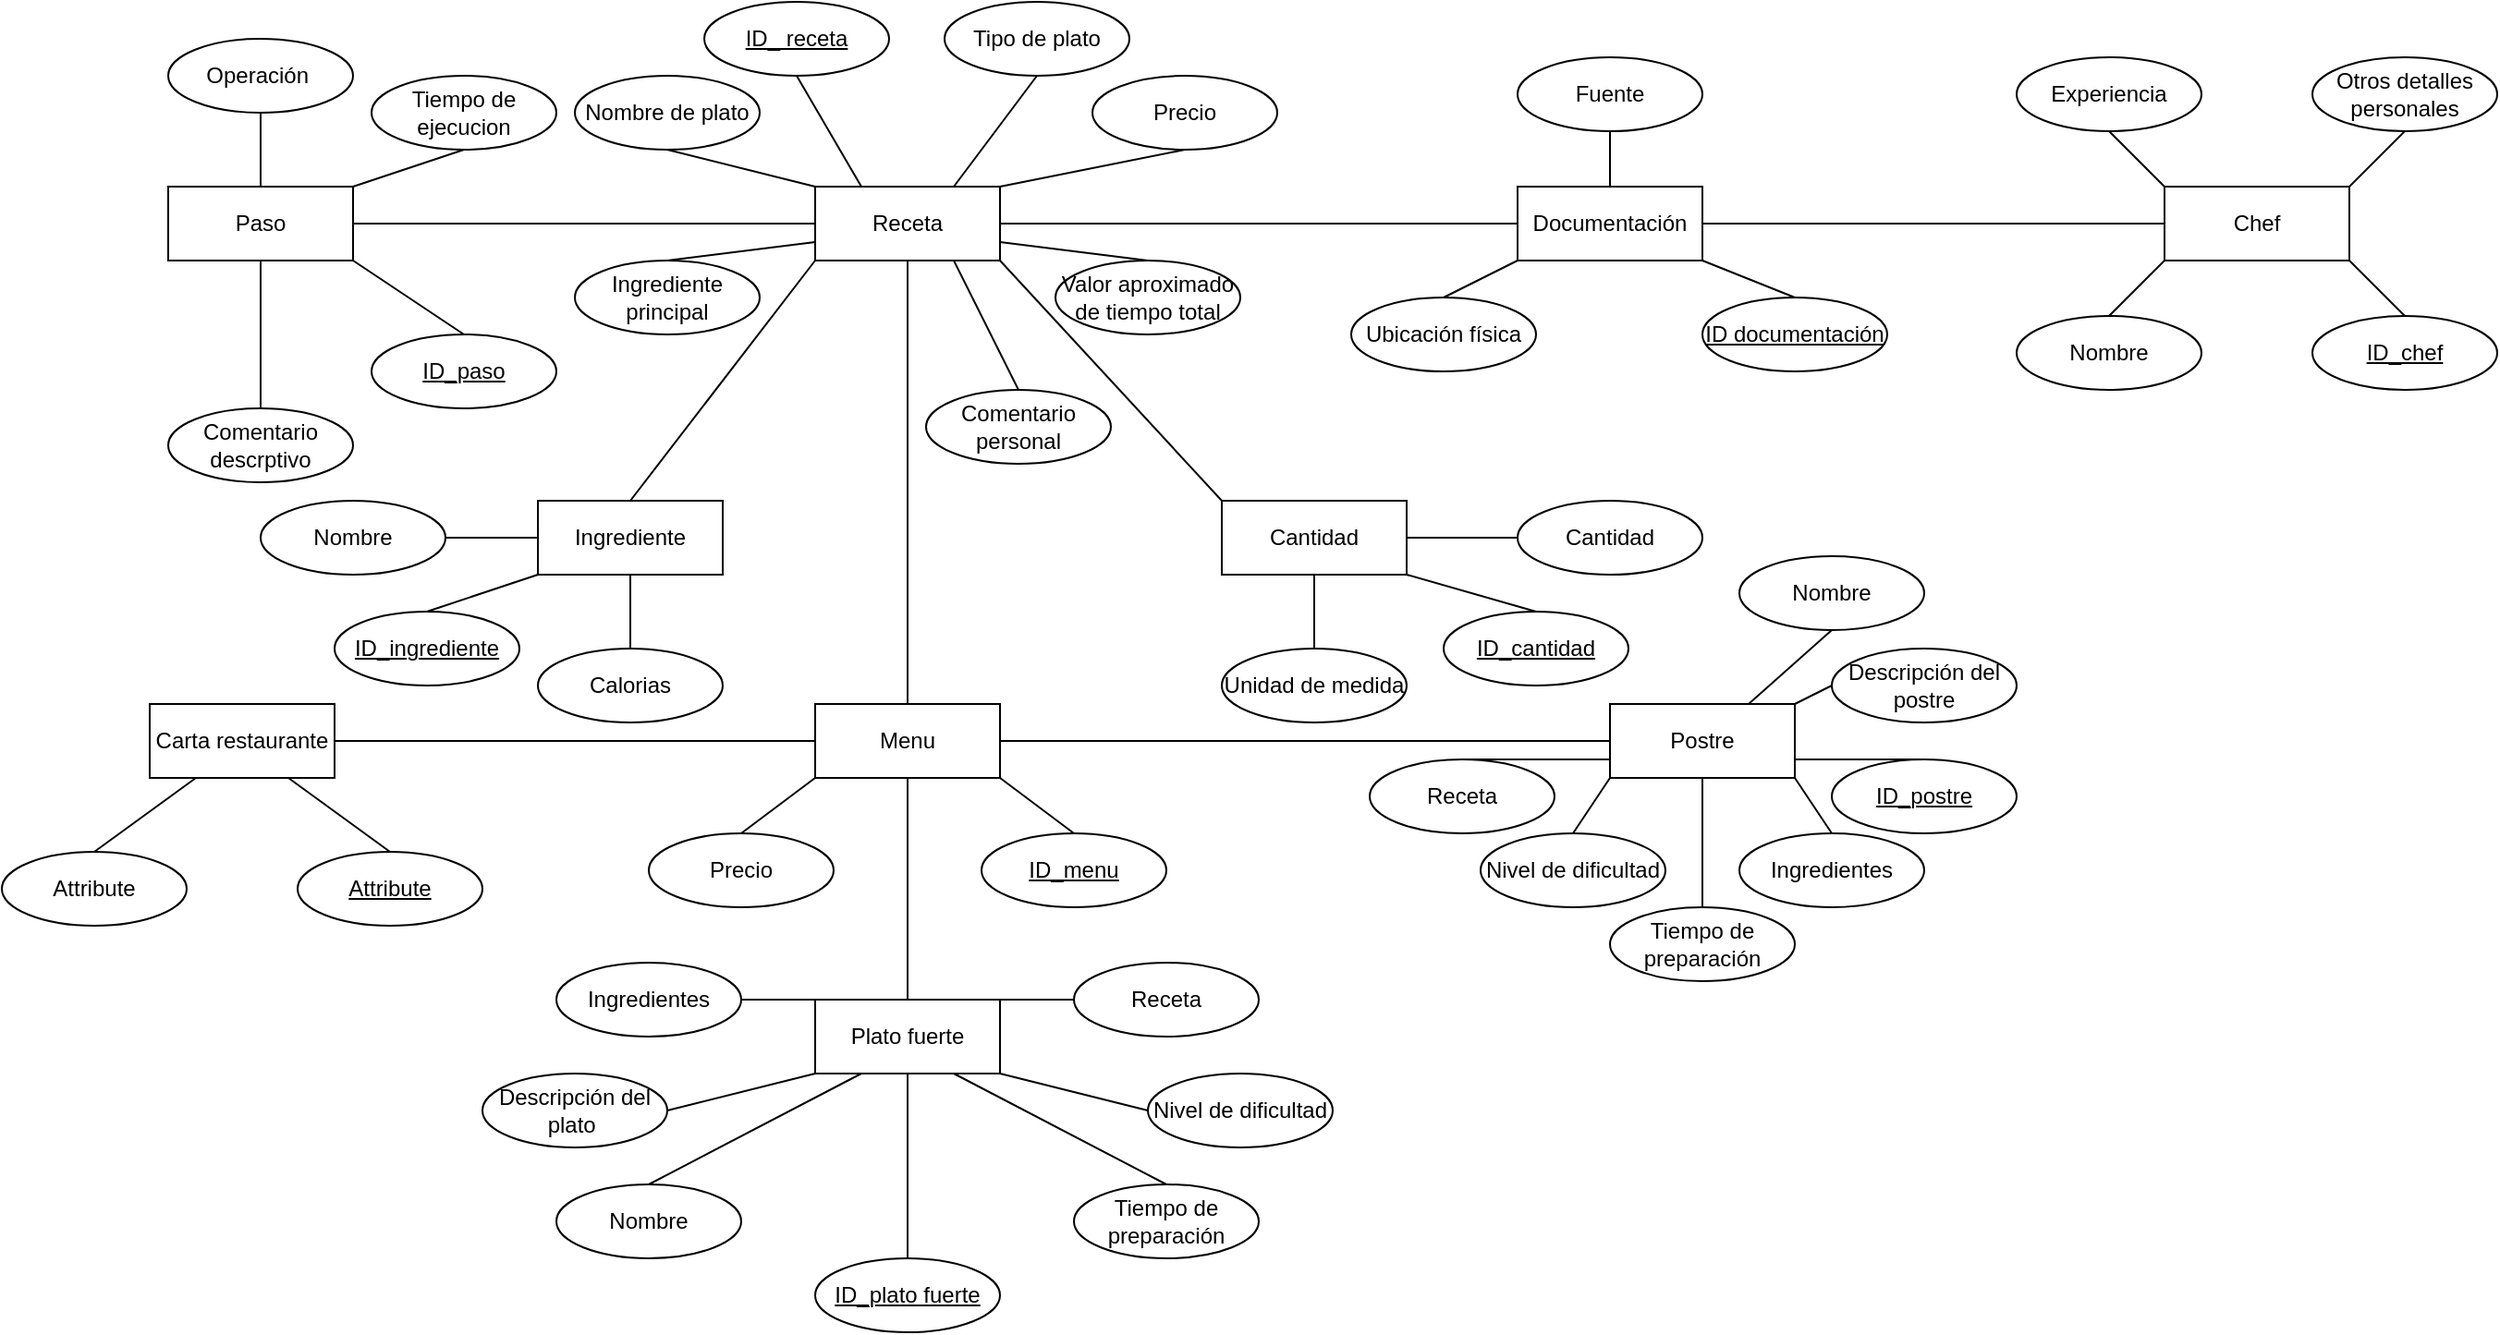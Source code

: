 <mxfile version="21.7.5" type="github">
  <diagram name="Página-1" id="WpppjGP0PGtrAGaSQEMt">
    <mxGraphModel dx="3762" dy="799" grid="1" gridSize="10" guides="1" tooltips="1" connect="1" arrows="1" fold="1" page="1" pageScale="1" pageWidth="2339" pageHeight="3300" math="0" shadow="0">
      <root>
        <mxCell id="0" />
        <mxCell id="1" parent="0" />
        <mxCell id="EsJg2valcOXyx8a7mF_P-2" value="Receta" style="whiteSpace=wrap;html=1;align=center;" vertex="1" parent="1">
          <mxGeometry x="430" y="160" width="100" height="40" as="geometry" />
        </mxCell>
        <mxCell id="EsJg2valcOXyx8a7mF_P-3" value="Paso" style="whiteSpace=wrap;html=1;align=center;" vertex="1" parent="1">
          <mxGeometry x="80" y="160" width="100" height="40" as="geometry" />
        </mxCell>
        <mxCell id="EsJg2valcOXyx8a7mF_P-4" value="Documentación" style="whiteSpace=wrap;html=1;align=center;" vertex="1" parent="1">
          <mxGeometry x="810" y="160" width="100" height="40" as="geometry" />
        </mxCell>
        <mxCell id="EsJg2valcOXyx8a7mF_P-5" value="Chef&lt;br&gt;" style="whiteSpace=wrap;html=1;align=center;" vertex="1" parent="1">
          <mxGeometry x="1160" y="160" width="100" height="40" as="geometry" />
        </mxCell>
        <mxCell id="EsJg2valcOXyx8a7mF_P-7" value="ID_ receta" style="ellipse;whiteSpace=wrap;html=1;align=center;fontStyle=4;" vertex="1" parent="1">
          <mxGeometry x="370" y="60" width="100" height="40" as="geometry" />
        </mxCell>
        <mxCell id="EsJg2valcOXyx8a7mF_P-8" value="Nombre de plato" style="ellipse;whiteSpace=wrap;html=1;align=center;" vertex="1" parent="1">
          <mxGeometry x="300" y="100" width="100" height="40" as="geometry" />
        </mxCell>
        <mxCell id="EsJg2valcOXyx8a7mF_P-9" value="Tipo de plato" style="ellipse;whiteSpace=wrap;html=1;align=center;" vertex="1" parent="1">
          <mxGeometry x="500" y="60" width="100" height="40" as="geometry" />
        </mxCell>
        <mxCell id="EsJg2valcOXyx8a7mF_P-10" value="Ingrediente principal" style="ellipse;whiteSpace=wrap;html=1;align=center;" vertex="1" parent="1">
          <mxGeometry x="300" y="200" width="100" height="40" as="geometry" />
        </mxCell>
        <mxCell id="EsJg2valcOXyx8a7mF_P-11" value="Precio" style="ellipse;whiteSpace=wrap;html=1;align=center;" vertex="1" parent="1">
          <mxGeometry x="580" y="100" width="100" height="40" as="geometry" />
        </mxCell>
        <mxCell id="EsJg2valcOXyx8a7mF_P-12" value="Comentario personal" style="ellipse;whiteSpace=wrap;html=1;align=center;" vertex="1" parent="1">
          <mxGeometry x="490" y="270" width="100" height="40" as="geometry" />
        </mxCell>
        <mxCell id="EsJg2valcOXyx8a7mF_P-13" value="Valor aproximado de tiempo total" style="ellipse;whiteSpace=wrap;html=1;align=center;" vertex="1" parent="1">
          <mxGeometry x="560" y="200" width="100" height="40" as="geometry" />
        </mxCell>
        <mxCell id="EsJg2valcOXyx8a7mF_P-15" value="" style="endArrow=none;html=1;rounded=0;exitX=0.5;exitY=1;exitDx=0;exitDy=0;entryX=0.25;entryY=0;entryDx=0;entryDy=0;" edge="1" parent="1" source="EsJg2valcOXyx8a7mF_P-7" target="EsJg2valcOXyx8a7mF_P-2">
          <mxGeometry relative="1" as="geometry">
            <mxPoint x="430" y="210" as="sourcePoint" />
            <mxPoint x="590" y="210" as="targetPoint" />
          </mxGeometry>
        </mxCell>
        <mxCell id="EsJg2valcOXyx8a7mF_P-16" value="" style="endArrow=none;html=1;rounded=0;entryX=0;entryY=0;entryDx=0;entryDy=0;exitX=0.5;exitY=1;exitDx=0;exitDy=0;" edge="1" parent="1" source="EsJg2valcOXyx8a7mF_P-8" target="EsJg2valcOXyx8a7mF_P-2">
          <mxGeometry relative="1" as="geometry">
            <mxPoint x="430" y="120" as="sourcePoint" />
            <mxPoint x="590" y="210" as="targetPoint" />
          </mxGeometry>
        </mxCell>
        <mxCell id="EsJg2valcOXyx8a7mF_P-17" value="" style="endArrow=none;html=1;rounded=0;entryX=0.5;entryY=1;entryDx=0;entryDy=0;exitX=0.75;exitY=0;exitDx=0;exitDy=0;" edge="1" parent="1" source="EsJg2valcOXyx8a7mF_P-2" target="EsJg2valcOXyx8a7mF_P-9">
          <mxGeometry relative="1" as="geometry">
            <mxPoint x="430" y="210" as="sourcePoint" />
            <mxPoint x="590" y="210" as="targetPoint" />
          </mxGeometry>
        </mxCell>
        <mxCell id="EsJg2valcOXyx8a7mF_P-19" value="" style="endArrow=none;html=1;rounded=0;exitX=0.5;exitY=0;exitDx=0;exitDy=0;entryX=0;entryY=0.75;entryDx=0;entryDy=0;" edge="1" parent="1" source="EsJg2valcOXyx8a7mF_P-10" target="EsJg2valcOXyx8a7mF_P-2">
          <mxGeometry relative="1" as="geometry">
            <mxPoint x="430" y="210" as="sourcePoint" />
            <mxPoint x="590" y="210" as="targetPoint" />
          </mxGeometry>
        </mxCell>
        <mxCell id="EsJg2valcOXyx8a7mF_P-20" value="" style="endArrow=none;html=1;rounded=0;entryX=0.5;entryY=1;entryDx=0;entryDy=0;exitX=1;exitY=0;exitDx=0;exitDy=0;" edge="1" parent="1" source="EsJg2valcOXyx8a7mF_P-2" target="EsJg2valcOXyx8a7mF_P-11">
          <mxGeometry relative="1" as="geometry">
            <mxPoint x="430" y="210" as="sourcePoint" />
            <mxPoint x="590" y="210" as="targetPoint" />
          </mxGeometry>
        </mxCell>
        <mxCell id="EsJg2valcOXyx8a7mF_P-21" value="" style="endArrow=none;html=1;rounded=0;exitX=0.5;exitY=0;exitDx=0;exitDy=0;entryX=0.75;entryY=1;entryDx=0;entryDy=0;" edge="1" parent="1" source="EsJg2valcOXyx8a7mF_P-12" target="EsJg2valcOXyx8a7mF_P-2">
          <mxGeometry relative="1" as="geometry">
            <mxPoint x="430" y="210" as="sourcePoint" />
            <mxPoint x="590" y="210" as="targetPoint" />
          </mxGeometry>
        </mxCell>
        <mxCell id="EsJg2valcOXyx8a7mF_P-22" value="" style="endArrow=none;html=1;rounded=0;entryX=0.5;entryY=0;entryDx=0;entryDy=0;exitX=1;exitY=0.75;exitDx=0;exitDy=0;" edge="1" parent="1" source="EsJg2valcOXyx8a7mF_P-2" target="EsJg2valcOXyx8a7mF_P-13">
          <mxGeometry relative="1" as="geometry">
            <mxPoint x="430" y="210" as="sourcePoint" />
            <mxPoint x="590" y="210" as="targetPoint" />
          </mxGeometry>
        </mxCell>
        <mxCell id="EsJg2valcOXyx8a7mF_P-23" value="Operación&amp;nbsp;" style="ellipse;whiteSpace=wrap;html=1;align=center;" vertex="1" parent="1">
          <mxGeometry x="80" y="80" width="100" height="40" as="geometry" />
        </mxCell>
        <mxCell id="EsJg2valcOXyx8a7mF_P-24" value="Tiempo de ejecucion" style="ellipse;whiteSpace=wrap;html=1;align=center;" vertex="1" parent="1">
          <mxGeometry x="190" y="100" width="100" height="40" as="geometry" />
        </mxCell>
        <mxCell id="EsJg2valcOXyx8a7mF_P-26" value="Comentario descrptivo" style="ellipse;whiteSpace=wrap;html=1;align=center;" vertex="1" parent="1">
          <mxGeometry x="80" y="280" width="100" height="40" as="geometry" />
        </mxCell>
        <mxCell id="EsJg2valcOXyx8a7mF_P-27" value="ID_paso" style="ellipse;whiteSpace=wrap;html=1;align=center;fontStyle=4;" vertex="1" parent="1">
          <mxGeometry x="190" y="240" width="100" height="40" as="geometry" />
        </mxCell>
        <mxCell id="EsJg2valcOXyx8a7mF_P-28" value="" style="endArrow=none;html=1;rounded=0;exitX=0.5;exitY=1;exitDx=0;exitDy=0;entryX=0.5;entryY=0;entryDx=0;entryDy=0;" edge="1" parent="1" source="EsJg2valcOXyx8a7mF_P-23" target="EsJg2valcOXyx8a7mF_P-3">
          <mxGeometry relative="1" as="geometry">
            <mxPoint x="430" y="210" as="sourcePoint" />
            <mxPoint x="590" y="210" as="targetPoint" />
          </mxGeometry>
        </mxCell>
        <mxCell id="EsJg2valcOXyx8a7mF_P-29" value="" style="endArrow=none;html=1;rounded=0;exitX=0.5;exitY=1;exitDx=0;exitDy=0;entryX=1;entryY=0;entryDx=0;entryDy=0;" edge="1" parent="1" source="EsJg2valcOXyx8a7mF_P-24" target="EsJg2valcOXyx8a7mF_P-3">
          <mxGeometry relative="1" as="geometry">
            <mxPoint x="430" y="210" as="sourcePoint" />
            <mxPoint x="590" y="210" as="targetPoint" />
          </mxGeometry>
        </mxCell>
        <mxCell id="EsJg2valcOXyx8a7mF_P-31" value="" style="endArrow=none;html=1;rounded=0;exitX=0.5;exitY=1;exitDx=0;exitDy=0;entryX=0.5;entryY=0;entryDx=0;entryDy=0;" edge="1" parent="1" source="EsJg2valcOXyx8a7mF_P-3" target="EsJg2valcOXyx8a7mF_P-26">
          <mxGeometry relative="1" as="geometry">
            <mxPoint x="430" y="210" as="sourcePoint" />
            <mxPoint x="230" y="290" as="targetPoint" />
          </mxGeometry>
        </mxCell>
        <mxCell id="EsJg2valcOXyx8a7mF_P-32" value="" style="endArrow=none;html=1;rounded=0;exitX=1;exitY=1;exitDx=0;exitDy=0;entryX=0.5;entryY=0;entryDx=0;entryDy=0;" edge="1" parent="1" source="EsJg2valcOXyx8a7mF_P-3" target="EsJg2valcOXyx8a7mF_P-27">
          <mxGeometry relative="1" as="geometry">
            <mxPoint x="430" y="210" as="sourcePoint" />
            <mxPoint x="590" y="210" as="targetPoint" />
          </mxGeometry>
        </mxCell>
        <mxCell id="EsJg2valcOXyx8a7mF_P-33" value="Fuente" style="ellipse;whiteSpace=wrap;html=1;align=center;" vertex="1" parent="1">
          <mxGeometry x="810" y="90" width="100" height="40" as="geometry" />
        </mxCell>
        <mxCell id="EsJg2valcOXyx8a7mF_P-34" value="Ubicación física" style="ellipse;whiteSpace=wrap;html=1;align=center;" vertex="1" parent="1">
          <mxGeometry x="720" y="220" width="100" height="40" as="geometry" />
        </mxCell>
        <mxCell id="EsJg2valcOXyx8a7mF_P-35" value="ID documentación" style="ellipse;whiteSpace=wrap;html=1;align=center;fontStyle=4;" vertex="1" parent="1">
          <mxGeometry x="910" y="220" width="100" height="40" as="geometry" />
        </mxCell>
        <mxCell id="EsJg2valcOXyx8a7mF_P-36" value="" style="endArrow=none;html=1;rounded=0;entryX=0.5;entryY=1;entryDx=0;entryDy=0;exitX=0.5;exitY=0;exitDx=0;exitDy=0;" edge="1" parent="1" source="EsJg2valcOXyx8a7mF_P-4" target="EsJg2valcOXyx8a7mF_P-33">
          <mxGeometry relative="1" as="geometry">
            <mxPoint x="690" y="210" as="sourcePoint" />
            <mxPoint x="850" y="210" as="targetPoint" />
          </mxGeometry>
        </mxCell>
        <mxCell id="EsJg2valcOXyx8a7mF_P-37" value="" style="endArrow=none;html=1;rounded=0;entryX=0;entryY=1;entryDx=0;entryDy=0;exitX=0.5;exitY=0;exitDx=0;exitDy=0;" edge="1" parent="1" source="EsJg2valcOXyx8a7mF_P-34" target="EsJg2valcOXyx8a7mF_P-4">
          <mxGeometry relative="1" as="geometry">
            <mxPoint x="690" y="210" as="sourcePoint" />
            <mxPoint x="850" y="210" as="targetPoint" />
          </mxGeometry>
        </mxCell>
        <mxCell id="EsJg2valcOXyx8a7mF_P-38" value="" style="endArrow=none;html=1;rounded=0;entryX=1;entryY=1;entryDx=0;entryDy=0;exitX=0.5;exitY=0;exitDx=0;exitDy=0;" edge="1" parent="1" source="EsJg2valcOXyx8a7mF_P-35" target="EsJg2valcOXyx8a7mF_P-4">
          <mxGeometry relative="1" as="geometry">
            <mxPoint x="690" y="210" as="sourcePoint" />
            <mxPoint x="850" y="210" as="targetPoint" />
          </mxGeometry>
        </mxCell>
        <mxCell id="EsJg2valcOXyx8a7mF_P-39" value="Experiencia" style="ellipse;whiteSpace=wrap;html=1;align=center;" vertex="1" parent="1">
          <mxGeometry x="1080" y="90" width="100" height="40" as="geometry" />
        </mxCell>
        <mxCell id="EsJg2valcOXyx8a7mF_P-40" value="Otros detalles personales" style="ellipse;whiteSpace=wrap;html=1;align=center;" vertex="1" parent="1">
          <mxGeometry x="1240" y="90" width="100" height="40" as="geometry" />
        </mxCell>
        <mxCell id="EsJg2valcOXyx8a7mF_P-41" value="Nombre" style="ellipse;whiteSpace=wrap;html=1;align=center;" vertex="1" parent="1">
          <mxGeometry x="1080" y="230" width="100" height="40" as="geometry" />
        </mxCell>
        <mxCell id="EsJg2valcOXyx8a7mF_P-42" value="ID_chef" style="ellipse;whiteSpace=wrap;html=1;align=center;fontStyle=4;" vertex="1" parent="1">
          <mxGeometry x="1240" y="230" width="100" height="40" as="geometry" />
        </mxCell>
        <mxCell id="EsJg2valcOXyx8a7mF_P-43" value="" style="endArrow=none;html=1;rounded=0;entryX=0.5;entryY=1;entryDx=0;entryDy=0;exitX=0;exitY=0;exitDx=0;exitDy=0;" edge="1" parent="1" source="EsJg2valcOXyx8a7mF_P-5" target="EsJg2valcOXyx8a7mF_P-39">
          <mxGeometry relative="1" as="geometry">
            <mxPoint x="690" y="210" as="sourcePoint" />
            <mxPoint x="850" y="210" as="targetPoint" />
          </mxGeometry>
        </mxCell>
        <mxCell id="EsJg2valcOXyx8a7mF_P-44" value="" style="endArrow=none;html=1;rounded=0;entryX=0.5;entryY=1;entryDx=0;entryDy=0;exitX=1;exitY=0;exitDx=0;exitDy=0;" edge="1" parent="1" source="EsJg2valcOXyx8a7mF_P-5" target="EsJg2valcOXyx8a7mF_P-40">
          <mxGeometry relative="1" as="geometry">
            <mxPoint x="690" y="210" as="sourcePoint" />
            <mxPoint x="850" y="210" as="targetPoint" />
          </mxGeometry>
        </mxCell>
        <mxCell id="EsJg2valcOXyx8a7mF_P-45" value="" style="endArrow=none;html=1;rounded=0;entryX=0;entryY=1;entryDx=0;entryDy=0;exitX=0.5;exitY=0;exitDx=0;exitDy=0;" edge="1" parent="1" source="EsJg2valcOXyx8a7mF_P-41" target="EsJg2valcOXyx8a7mF_P-5">
          <mxGeometry relative="1" as="geometry">
            <mxPoint x="690" y="210" as="sourcePoint" />
            <mxPoint x="850" y="210" as="targetPoint" />
          </mxGeometry>
        </mxCell>
        <mxCell id="EsJg2valcOXyx8a7mF_P-46" value="" style="endArrow=none;html=1;rounded=0;entryX=1;entryY=1;entryDx=0;entryDy=0;exitX=0.5;exitY=0;exitDx=0;exitDy=0;" edge="1" parent="1" source="EsJg2valcOXyx8a7mF_P-42" target="EsJg2valcOXyx8a7mF_P-5">
          <mxGeometry relative="1" as="geometry">
            <mxPoint x="690" y="210" as="sourcePoint" />
            <mxPoint x="850" y="210" as="targetPoint" />
          </mxGeometry>
        </mxCell>
        <mxCell id="EsJg2valcOXyx8a7mF_P-47" value="Ingrediente" style="whiteSpace=wrap;html=1;align=center;" vertex="1" parent="1">
          <mxGeometry x="280" y="330" width="100" height="40" as="geometry" />
        </mxCell>
        <mxCell id="EsJg2valcOXyx8a7mF_P-48" value="" style="endArrow=none;html=1;rounded=0;exitX=0.5;exitY=0;exitDx=0;exitDy=0;entryX=0;entryY=1;entryDx=0;entryDy=0;" edge="1" parent="1" source="EsJg2valcOXyx8a7mF_P-47" target="EsJg2valcOXyx8a7mF_P-2">
          <mxGeometry relative="1" as="geometry">
            <mxPoint x="630" y="210" as="sourcePoint" />
            <mxPoint x="790" y="210" as="targetPoint" />
          </mxGeometry>
        </mxCell>
        <mxCell id="EsJg2valcOXyx8a7mF_P-50" value="Cantidad" style="whiteSpace=wrap;html=1;align=center;" vertex="1" parent="1">
          <mxGeometry x="650" y="330" width="100" height="40" as="geometry" />
        </mxCell>
        <mxCell id="EsJg2valcOXyx8a7mF_P-51" value="" style="endArrow=none;html=1;rounded=0;exitX=1;exitY=1;exitDx=0;exitDy=0;entryX=0;entryY=0;entryDx=0;entryDy=0;" edge="1" parent="1" source="EsJg2valcOXyx8a7mF_P-2" target="EsJg2valcOXyx8a7mF_P-50">
          <mxGeometry relative="1" as="geometry">
            <mxPoint x="630" y="210" as="sourcePoint" />
            <mxPoint x="670" y="290" as="targetPoint" />
          </mxGeometry>
        </mxCell>
        <mxCell id="EsJg2valcOXyx8a7mF_P-52" value="Menu&lt;br&gt;" style="whiteSpace=wrap;html=1;align=center;" vertex="1" parent="1">
          <mxGeometry x="430" y="440" width="100" height="40" as="geometry" />
        </mxCell>
        <mxCell id="EsJg2valcOXyx8a7mF_P-53" value="" style="endArrow=none;html=1;rounded=0;exitX=1;exitY=0.5;exitDx=0;exitDy=0;entryX=0;entryY=0.5;entryDx=0;entryDy=0;" edge="1" parent="1" source="EsJg2valcOXyx8a7mF_P-3" target="EsJg2valcOXyx8a7mF_P-2">
          <mxGeometry relative="1" as="geometry">
            <mxPoint x="630" y="350" as="sourcePoint" />
            <mxPoint x="790" y="350" as="targetPoint" />
          </mxGeometry>
        </mxCell>
        <mxCell id="EsJg2valcOXyx8a7mF_P-54" value="" style="endArrow=none;html=1;rounded=0;exitX=1;exitY=0.5;exitDx=0;exitDy=0;entryX=0;entryY=0.5;entryDx=0;entryDy=0;" edge="1" parent="1" source="EsJg2valcOXyx8a7mF_P-2" target="EsJg2valcOXyx8a7mF_P-4">
          <mxGeometry relative="1" as="geometry">
            <mxPoint x="630" y="350" as="sourcePoint" />
            <mxPoint x="790" y="350" as="targetPoint" />
          </mxGeometry>
        </mxCell>
        <mxCell id="EsJg2valcOXyx8a7mF_P-55" value="" style="endArrow=none;html=1;rounded=0;exitX=1;exitY=0.5;exitDx=0;exitDy=0;entryX=0;entryY=0.5;entryDx=0;entryDy=0;" edge="1" parent="1" source="EsJg2valcOXyx8a7mF_P-4" target="EsJg2valcOXyx8a7mF_P-5">
          <mxGeometry relative="1" as="geometry">
            <mxPoint x="630" y="350" as="sourcePoint" />
            <mxPoint x="790" y="350" as="targetPoint" />
          </mxGeometry>
        </mxCell>
        <mxCell id="EsJg2valcOXyx8a7mF_P-56" value="Nombre" style="ellipse;whiteSpace=wrap;html=1;align=center;" vertex="1" parent="1">
          <mxGeometry x="130" y="330" width="100" height="40" as="geometry" />
        </mxCell>
        <mxCell id="EsJg2valcOXyx8a7mF_P-57" value="Calorias" style="ellipse;whiteSpace=wrap;html=1;align=center;" vertex="1" parent="1">
          <mxGeometry x="280" y="410" width="100" height="40" as="geometry" />
        </mxCell>
        <mxCell id="EsJg2valcOXyx8a7mF_P-58" value="ID_ingrediente" style="ellipse;whiteSpace=wrap;html=1;align=center;fontStyle=4;" vertex="1" parent="1">
          <mxGeometry x="170" y="390" width="100" height="40" as="geometry" />
        </mxCell>
        <mxCell id="EsJg2valcOXyx8a7mF_P-59" value="" style="endArrow=none;html=1;rounded=0;exitX=1;exitY=0.5;exitDx=0;exitDy=0;entryX=0;entryY=0.5;entryDx=0;entryDy=0;" edge="1" parent="1" source="EsJg2valcOXyx8a7mF_P-56" target="EsJg2valcOXyx8a7mF_P-47">
          <mxGeometry relative="1" as="geometry">
            <mxPoint x="630" y="350" as="sourcePoint" />
            <mxPoint x="790" y="350" as="targetPoint" />
          </mxGeometry>
        </mxCell>
        <mxCell id="EsJg2valcOXyx8a7mF_P-60" value="" style="endArrow=none;html=1;rounded=0;exitX=0.5;exitY=0;exitDx=0;exitDy=0;entryX=0;entryY=1;entryDx=0;entryDy=0;" edge="1" parent="1" source="EsJg2valcOXyx8a7mF_P-58" target="EsJg2valcOXyx8a7mF_P-47">
          <mxGeometry relative="1" as="geometry">
            <mxPoint x="630" y="350" as="sourcePoint" />
            <mxPoint x="790" y="350" as="targetPoint" />
          </mxGeometry>
        </mxCell>
        <mxCell id="EsJg2valcOXyx8a7mF_P-61" value="" style="endArrow=none;html=1;rounded=0;exitX=0.5;exitY=0;exitDx=0;exitDy=0;entryX=0.5;entryY=1;entryDx=0;entryDy=0;" edge="1" parent="1" source="EsJg2valcOXyx8a7mF_P-57" target="EsJg2valcOXyx8a7mF_P-47">
          <mxGeometry relative="1" as="geometry">
            <mxPoint x="630" y="350" as="sourcePoint" />
            <mxPoint x="790" y="350" as="targetPoint" />
          </mxGeometry>
        </mxCell>
        <mxCell id="EsJg2valcOXyx8a7mF_P-62" value="Cantidad" style="ellipse;whiteSpace=wrap;html=1;align=center;" vertex="1" parent="1">
          <mxGeometry x="810" y="330" width="100" height="40" as="geometry" />
        </mxCell>
        <mxCell id="EsJg2valcOXyx8a7mF_P-63" value="ID_cantidad" style="ellipse;whiteSpace=wrap;html=1;align=center;fontStyle=4;" vertex="1" parent="1">
          <mxGeometry x="770" y="390" width="100" height="40" as="geometry" />
        </mxCell>
        <mxCell id="EsJg2valcOXyx8a7mF_P-64" value="Unidad de medida" style="ellipse;whiteSpace=wrap;html=1;align=center;" vertex="1" parent="1">
          <mxGeometry x="650" y="410" width="100" height="40" as="geometry" />
        </mxCell>
        <mxCell id="EsJg2valcOXyx8a7mF_P-65" value="" style="endArrow=none;html=1;rounded=0;exitX=0.5;exitY=0;exitDx=0;exitDy=0;entryX=0.5;entryY=1;entryDx=0;entryDy=0;" edge="1" parent="1" source="EsJg2valcOXyx8a7mF_P-64" target="EsJg2valcOXyx8a7mF_P-50">
          <mxGeometry relative="1" as="geometry">
            <mxPoint x="630" y="350" as="sourcePoint" />
            <mxPoint x="790" y="350" as="targetPoint" />
          </mxGeometry>
        </mxCell>
        <mxCell id="EsJg2valcOXyx8a7mF_P-66" value="" style="endArrow=none;html=1;rounded=0;entryX=0.5;entryY=0;entryDx=0;entryDy=0;exitX=1;exitY=1;exitDx=0;exitDy=0;" edge="1" parent="1" source="EsJg2valcOXyx8a7mF_P-50" target="EsJg2valcOXyx8a7mF_P-63">
          <mxGeometry relative="1" as="geometry">
            <mxPoint x="630" y="350" as="sourcePoint" />
            <mxPoint x="790" y="350" as="targetPoint" />
          </mxGeometry>
        </mxCell>
        <mxCell id="EsJg2valcOXyx8a7mF_P-67" value="" style="endArrow=none;html=1;rounded=0;entryX=0;entryY=0.5;entryDx=0;entryDy=0;exitX=1;exitY=0.5;exitDx=0;exitDy=0;" edge="1" parent="1" source="EsJg2valcOXyx8a7mF_P-50" target="EsJg2valcOXyx8a7mF_P-62">
          <mxGeometry relative="1" as="geometry">
            <mxPoint x="630" y="350" as="sourcePoint" />
            <mxPoint x="790" y="350" as="targetPoint" />
          </mxGeometry>
        </mxCell>
        <mxCell id="EsJg2valcOXyx8a7mF_P-68" value="Precio" style="ellipse;whiteSpace=wrap;html=1;align=center;" vertex="1" parent="1">
          <mxGeometry x="340" y="510" width="100" height="40" as="geometry" />
        </mxCell>
        <mxCell id="EsJg2valcOXyx8a7mF_P-69" value="ID_menu" style="ellipse;whiteSpace=wrap;html=1;align=center;fontStyle=4;" vertex="1" parent="1">
          <mxGeometry x="520" y="510" width="100" height="40" as="geometry" />
        </mxCell>
        <mxCell id="EsJg2valcOXyx8a7mF_P-70" value="" style="endArrow=none;html=1;rounded=0;exitX=0.5;exitY=0;exitDx=0;exitDy=0;entryX=0;entryY=1;entryDx=0;entryDy=0;" edge="1" parent="1" source="EsJg2valcOXyx8a7mF_P-68" target="EsJg2valcOXyx8a7mF_P-52">
          <mxGeometry relative="1" as="geometry">
            <mxPoint x="630" y="350" as="sourcePoint" />
            <mxPoint x="790" y="350" as="targetPoint" />
          </mxGeometry>
        </mxCell>
        <mxCell id="EsJg2valcOXyx8a7mF_P-71" value="" style="endArrow=none;html=1;rounded=0;exitX=1;exitY=1;exitDx=0;exitDy=0;entryX=0.5;entryY=0;entryDx=0;entryDy=0;" edge="1" parent="1" source="EsJg2valcOXyx8a7mF_P-52" target="EsJg2valcOXyx8a7mF_P-69">
          <mxGeometry relative="1" as="geometry">
            <mxPoint x="630" y="350" as="sourcePoint" />
            <mxPoint x="790" y="350" as="targetPoint" />
          </mxGeometry>
        </mxCell>
        <mxCell id="EsJg2valcOXyx8a7mF_P-72" value="" style="endArrow=none;html=1;rounded=0;exitX=0.5;exitY=0;exitDx=0;exitDy=0;entryX=0.5;entryY=1;entryDx=0;entryDy=0;" edge="1" parent="1" source="EsJg2valcOXyx8a7mF_P-52" target="EsJg2valcOXyx8a7mF_P-2">
          <mxGeometry relative="1" as="geometry">
            <mxPoint x="630" y="350" as="sourcePoint" />
            <mxPoint x="790" y="350" as="targetPoint" />
          </mxGeometry>
        </mxCell>
        <mxCell id="EsJg2valcOXyx8a7mF_P-73" value="Carta restaurante" style="whiteSpace=wrap;html=1;align=center;" vertex="1" parent="1">
          <mxGeometry x="70" y="440" width="100" height="40" as="geometry" />
        </mxCell>
        <mxCell id="EsJg2valcOXyx8a7mF_P-74" value="Attribute" style="ellipse;whiteSpace=wrap;html=1;align=center;" vertex="1" parent="1">
          <mxGeometry x="-10" y="520" width="100" height="40" as="geometry" />
        </mxCell>
        <mxCell id="EsJg2valcOXyx8a7mF_P-75" value="Attribute" style="ellipse;whiteSpace=wrap;html=1;align=center;fontStyle=4;" vertex="1" parent="1">
          <mxGeometry x="150" y="520" width="100" height="40" as="geometry" />
        </mxCell>
        <mxCell id="EsJg2valcOXyx8a7mF_P-76" value="" style="endArrow=none;html=1;rounded=0;exitX=0.5;exitY=0;exitDx=0;exitDy=0;entryX=0.25;entryY=1;entryDx=0;entryDy=0;" edge="1" parent="1" source="EsJg2valcOXyx8a7mF_P-74" target="EsJg2valcOXyx8a7mF_P-73">
          <mxGeometry relative="1" as="geometry">
            <mxPoint x="630" y="350" as="sourcePoint" />
            <mxPoint x="790" y="350" as="targetPoint" />
          </mxGeometry>
        </mxCell>
        <mxCell id="EsJg2valcOXyx8a7mF_P-77" value="" style="endArrow=none;html=1;rounded=0;exitX=0.5;exitY=0;exitDx=0;exitDy=0;entryX=0.75;entryY=1;entryDx=0;entryDy=0;" edge="1" parent="1" source="EsJg2valcOXyx8a7mF_P-75" target="EsJg2valcOXyx8a7mF_P-73">
          <mxGeometry relative="1" as="geometry">
            <mxPoint x="630" y="350" as="sourcePoint" />
            <mxPoint x="790" y="350" as="targetPoint" />
          </mxGeometry>
        </mxCell>
        <mxCell id="EsJg2valcOXyx8a7mF_P-78" value="" style="endArrow=none;html=1;rounded=0;exitX=1;exitY=0.5;exitDx=0;exitDy=0;entryX=0;entryY=0.5;entryDx=0;entryDy=0;" edge="1" parent="1" source="EsJg2valcOXyx8a7mF_P-73" target="EsJg2valcOXyx8a7mF_P-52">
          <mxGeometry relative="1" as="geometry">
            <mxPoint x="630" y="350" as="sourcePoint" />
            <mxPoint x="790" y="350" as="targetPoint" />
          </mxGeometry>
        </mxCell>
        <mxCell id="EsJg2valcOXyx8a7mF_P-79" value="Postre" style="whiteSpace=wrap;html=1;align=center;" vertex="1" parent="1">
          <mxGeometry x="860" y="440" width="100" height="40" as="geometry" />
        </mxCell>
        <mxCell id="EsJg2valcOXyx8a7mF_P-80" value="Receta" style="ellipse;whiteSpace=wrap;html=1;align=center;" vertex="1" parent="1">
          <mxGeometry x="730" y="470" width="100" height="40" as="geometry" />
        </mxCell>
        <mxCell id="EsJg2valcOXyx8a7mF_P-81" value="Nivel de dificultad" style="ellipse;whiteSpace=wrap;html=1;align=center;" vertex="1" parent="1">
          <mxGeometry x="790" y="510" width="100" height="40" as="geometry" />
        </mxCell>
        <mxCell id="EsJg2valcOXyx8a7mF_P-82" value="Tiempo de preparación" style="ellipse;whiteSpace=wrap;html=1;align=center;" vertex="1" parent="1">
          <mxGeometry x="860" y="550" width="100" height="40" as="geometry" />
        </mxCell>
        <mxCell id="EsJg2valcOXyx8a7mF_P-83" value="ID_postre" style="ellipse;whiteSpace=wrap;html=1;align=center;fontStyle=4;" vertex="1" parent="1">
          <mxGeometry x="980" y="470" width="100" height="40" as="geometry" />
        </mxCell>
        <mxCell id="EsJg2valcOXyx8a7mF_P-84" value="Ingredientes" style="ellipse;whiteSpace=wrap;html=1;align=center;" vertex="1" parent="1">
          <mxGeometry x="930" y="510" width="100" height="40" as="geometry" />
        </mxCell>
        <mxCell id="EsJg2valcOXyx8a7mF_P-85" value="Descripción del postre" style="ellipse;whiteSpace=wrap;html=1;align=center;" vertex="1" parent="1">
          <mxGeometry x="980" y="410" width="100" height="40" as="geometry" />
        </mxCell>
        <mxCell id="EsJg2valcOXyx8a7mF_P-86" value="Nombre" style="ellipse;whiteSpace=wrap;html=1;align=center;" vertex="1" parent="1">
          <mxGeometry x="930" y="360" width="100" height="40" as="geometry" />
        </mxCell>
        <mxCell id="EsJg2valcOXyx8a7mF_P-87" value="" style="endArrow=none;html=1;rounded=0;exitX=0.5;exitY=0;exitDx=0;exitDy=0;entryX=0;entryY=0.75;entryDx=0;entryDy=0;" edge="1" parent="1" source="EsJg2valcOXyx8a7mF_P-80" target="EsJg2valcOXyx8a7mF_P-79">
          <mxGeometry relative="1" as="geometry">
            <mxPoint x="630" y="350" as="sourcePoint" />
            <mxPoint x="790" y="350" as="targetPoint" />
          </mxGeometry>
        </mxCell>
        <mxCell id="EsJg2valcOXyx8a7mF_P-88" value="" style="endArrow=none;html=1;rounded=0;exitX=0.5;exitY=0;exitDx=0;exitDy=0;entryX=0;entryY=1;entryDx=0;entryDy=0;" edge="1" parent="1" source="EsJg2valcOXyx8a7mF_P-81" target="EsJg2valcOXyx8a7mF_P-79">
          <mxGeometry relative="1" as="geometry">
            <mxPoint x="630" y="350" as="sourcePoint" />
            <mxPoint x="790" y="350" as="targetPoint" />
          </mxGeometry>
        </mxCell>
        <mxCell id="EsJg2valcOXyx8a7mF_P-89" value="" style="endArrow=none;html=1;rounded=0;exitX=0.5;exitY=0;exitDx=0;exitDy=0;entryX=0.5;entryY=1;entryDx=0;entryDy=0;" edge="1" parent="1" source="EsJg2valcOXyx8a7mF_P-82" target="EsJg2valcOXyx8a7mF_P-79">
          <mxGeometry relative="1" as="geometry">
            <mxPoint x="630" y="350" as="sourcePoint" />
            <mxPoint x="790" y="350" as="targetPoint" />
          </mxGeometry>
        </mxCell>
        <mxCell id="EsJg2valcOXyx8a7mF_P-90" value="" style="endArrow=none;html=1;rounded=0;exitX=0.5;exitY=0;exitDx=0;exitDy=0;entryX=1;entryY=1;entryDx=0;entryDy=0;entryPerimeter=0;" edge="1" parent="1" source="EsJg2valcOXyx8a7mF_P-84" target="EsJg2valcOXyx8a7mF_P-79">
          <mxGeometry relative="1" as="geometry">
            <mxPoint x="630" y="350" as="sourcePoint" />
            <mxPoint x="790" y="350" as="targetPoint" />
          </mxGeometry>
        </mxCell>
        <mxCell id="EsJg2valcOXyx8a7mF_P-91" value="" style="endArrow=none;html=1;rounded=0;entryX=0.5;entryY=0;entryDx=0;entryDy=0;exitX=1;exitY=0.75;exitDx=0;exitDy=0;" edge="1" parent="1" source="EsJg2valcOXyx8a7mF_P-79" target="EsJg2valcOXyx8a7mF_P-83">
          <mxGeometry relative="1" as="geometry">
            <mxPoint x="680" y="350" as="sourcePoint" />
            <mxPoint x="840" y="350" as="targetPoint" />
          </mxGeometry>
        </mxCell>
        <mxCell id="EsJg2valcOXyx8a7mF_P-92" value="" style="endArrow=none;html=1;rounded=0;exitX=0;exitY=0.5;exitDx=0;exitDy=0;entryX=1;entryY=0;entryDx=0;entryDy=0;" edge="1" parent="1" source="EsJg2valcOXyx8a7mF_P-85" target="EsJg2valcOXyx8a7mF_P-79">
          <mxGeometry relative="1" as="geometry">
            <mxPoint x="680" y="350" as="sourcePoint" />
            <mxPoint x="840" y="350" as="targetPoint" />
          </mxGeometry>
        </mxCell>
        <mxCell id="EsJg2valcOXyx8a7mF_P-93" value="" style="endArrow=none;html=1;rounded=0;entryX=0.5;entryY=1;entryDx=0;entryDy=0;exitX=0.75;exitY=0;exitDx=0;exitDy=0;" edge="1" parent="1" source="EsJg2valcOXyx8a7mF_P-79" target="EsJg2valcOXyx8a7mF_P-86">
          <mxGeometry relative="1" as="geometry">
            <mxPoint x="680" y="350" as="sourcePoint" />
            <mxPoint x="840" y="350" as="targetPoint" />
          </mxGeometry>
        </mxCell>
        <mxCell id="EsJg2valcOXyx8a7mF_P-94" value="" style="endArrow=none;html=1;rounded=0;exitX=1;exitY=0.5;exitDx=0;exitDy=0;entryX=0;entryY=0.5;entryDx=0;entryDy=0;" edge="1" parent="1" source="EsJg2valcOXyx8a7mF_P-52" target="EsJg2valcOXyx8a7mF_P-79">
          <mxGeometry relative="1" as="geometry">
            <mxPoint x="680" y="350" as="sourcePoint" />
            <mxPoint x="840" y="350" as="targetPoint" />
          </mxGeometry>
        </mxCell>
        <mxCell id="EsJg2valcOXyx8a7mF_P-95" value="Plato fuerte" style="whiteSpace=wrap;html=1;align=center;" vertex="1" parent="1">
          <mxGeometry x="430" y="600" width="100" height="40" as="geometry" />
        </mxCell>
        <mxCell id="EsJg2valcOXyx8a7mF_P-96" value="Ingredientes" style="ellipse;whiteSpace=wrap;html=1;align=center;" vertex="1" parent="1">
          <mxGeometry x="290" y="580" width="100" height="40" as="geometry" />
        </mxCell>
        <mxCell id="EsJg2valcOXyx8a7mF_P-97" value="Descripción del plato&amp;nbsp;" style="ellipse;whiteSpace=wrap;html=1;align=center;" vertex="1" parent="1">
          <mxGeometry x="250" y="640" width="100" height="40" as="geometry" />
        </mxCell>
        <mxCell id="EsJg2valcOXyx8a7mF_P-98" value="Nombre" style="ellipse;whiteSpace=wrap;html=1;align=center;" vertex="1" parent="1">
          <mxGeometry x="290" y="700" width="100" height="40" as="geometry" />
        </mxCell>
        <mxCell id="EsJg2valcOXyx8a7mF_P-99" value="ID_plato fuerte" style="ellipse;whiteSpace=wrap;html=1;align=center;fontStyle=4;" vertex="1" parent="1">
          <mxGeometry x="430" y="740" width="100" height="40" as="geometry" />
        </mxCell>
        <mxCell id="EsJg2valcOXyx8a7mF_P-100" value="Receta" style="ellipse;whiteSpace=wrap;html=1;align=center;" vertex="1" parent="1">
          <mxGeometry x="570" y="580" width="100" height="40" as="geometry" />
        </mxCell>
        <mxCell id="EsJg2valcOXyx8a7mF_P-101" value="Nivel de dificultad" style="ellipse;whiteSpace=wrap;html=1;align=center;" vertex="1" parent="1">
          <mxGeometry x="610" y="640" width="100" height="40" as="geometry" />
        </mxCell>
        <mxCell id="EsJg2valcOXyx8a7mF_P-102" value="Tiempo de preparación" style="ellipse;whiteSpace=wrap;html=1;align=center;" vertex="1" parent="1">
          <mxGeometry x="570" y="700" width="100" height="40" as="geometry" />
        </mxCell>
        <mxCell id="EsJg2valcOXyx8a7mF_P-103" value="" style="endArrow=none;html=1;rounded=0;exitX=1;exitY=0.5;exitDx=0;exitDy=0;entryX=0;entryY=0;entryDx=0;entryDy=0;" edge="1" parent="1" source="EsJg2valcOXyx8a7mF_P-96" target="EsJg2valcOXyx8a7mF_P-95">
          <mxGeometry relative="1" as="geometry">
            <mxPoint x="680" y="500" as="sourcePoint" />
            <mxPoint x="840" y="500" as="targetPoint" />
          </mxGeometry>
        </mxCell>
        <mxCell id="EsJg2valcOXyx8a7mF_P-104" value="" style="endArrow=none;html=1;rounded=0;exitX=1;exitY=0.5;exitDx=0;exitDy=0;entryX=0;entryY=1;entryDx=0;entryDy=0;" edge="1" parent="1" source="EsJg2valcOXyx8a7mF_P-97" target="EsJg2valcOXyx8a7mF_P-95">
          <mxGeometry relative="1" as="geometry">
            <mxPoint x="680" y="500" as="sourcePoint" />
            <mxPoint x="840" y="500" as="targetPoint" />
          </mxGeometry>
        </mxCell>
        <mxCell id="EsJg2valcOXyx8a7mF_P-105" value="" style="endArrow=none;html=1;rounded=0;exitX=0.5;exitY=0;exitDx=0;exitDy=0;entryX=0.25;entryY=1;entryDx=0;entryDy=0;" edge="1" parent="1" source="EsJg2valcOXyx8a7mF_P-98" target="EsJg2valcOXyx8a7mF_P-95">
          <mxGeometry relative="1" as="geometry">
            <mxPoint x="680" y="500" as="sourcePoint" />
            <mxPoint x="840" y="500" as="targetPoint" />
          </mxGeometry>
        </mxCell>
        <mxCell id="EsJg2valcOXyx8a7mF_P-106" value="" style="endArrow=none;html=1;rounded=0;exitX=0.5;exitY=0;exitDx=0;exitDy=0;entryX=0.5;entryY=1;entryDx=0;entryDy=0;" edge="1" parent="1" source="EsJg2valcOXyx8a7mF_P-99" target="EsJg2valcOXyx8a7mF_P-95">
          <mxGeometry relative="1" as="geometry">
            <mxPoint x="680" y="500" as="sourcePoint" />
            <mxPoint x="840" y="500" as="targetPoint" />
          </mxGeometry>
        </mxCell>
        <mxCell id="EsJg2valcOXyx8a7mF_P-107" value="" style="endArrow=none;html=1;rounded=0;exitX=0.5;exitY=0;exitDx=0;exitDy=0;entryX=0.75;entryY=1;entryDx=0;entryDy=0;" edge="1" parent="1" source="EsJg2valcOXyx8a7mF_P-102" target="EsJg2valcOXyx8a7mF_P-95">
          <mxGeometry relative="1" as="geometry">
            <mxPoint x="680" y="500" as="sourcePoint" />
            <mxPoint x="840" y="500" as="targetPoint" />
          </mxGeometry>
        </mxCell>
        <mxCell id="EsJg2valcOXyx8a7mF_P-108" value="" style="endArrow=none;html=1;rounded=0;exitX=0;exitY=0.5;exitDx=0;exitDy=0;entryX=1;entryY=1;entryDx=0;entryDy=0;" edge="1" parent="1" source="EsJg2valcOXyx8a7mF_P-101" target="EsJg2valcOXyx8a7mF_P-95">
          <mxGeometry relative="1" as="geometry">
            <mxPoint x="680" y="500" as="sourcePoint" />
            <mxPoint x="840" y="500" as="targetPoint" />
          </mxGeometry>
        </mxCell>
        <mxCell id="EsJg2valcOXyx8a7mF_P-109" value="" style="endArrow=none;html=1;rounded=0;exitX=0;exitY=0.5;exitDx=0;exitDy=0;entryX=1;entryY=0;entryDx=0;entryDy=0;" edge="1" parent="1" source="EsJg2valcOXyx8a7mF_P-100" target="EsJg2valcOXyx8a7mF_P-95">
          <mxGeometry relative="1" as="geometry">
            <mxPoint x="680" y="500" as="sourcePoint" />
            <mxPoint x="840" y="500" as="targetPoint" />
          </mxGeometry>
        </mxCell>
        <mxCell id="EsJg2valcOXyx8a7mF_P-110" value="" style="endArrow=none;html=1;rounded=0;exitX=0.5;exitY=0;exitDx=0;exitDy=0;entryX=0.5;entryY=1;entryDx=0;entryDy=0;" edge="1" parent="1" source="EsJg2valcOXyx8a7mF_P-95" target="EsJg2valcOXyx8a7mF_P-52">
          <mxGeometry relative="1" as="geometry">
            <mxPoint x="680" y="500" as="sourcePoint" />
            <mxPoint x="840" y="500" as="targetPoint" />
          </mxGeometry>
        </mxCell>
      </root>
    </mxGraphModel>
  </diagram>
</mxfile>
